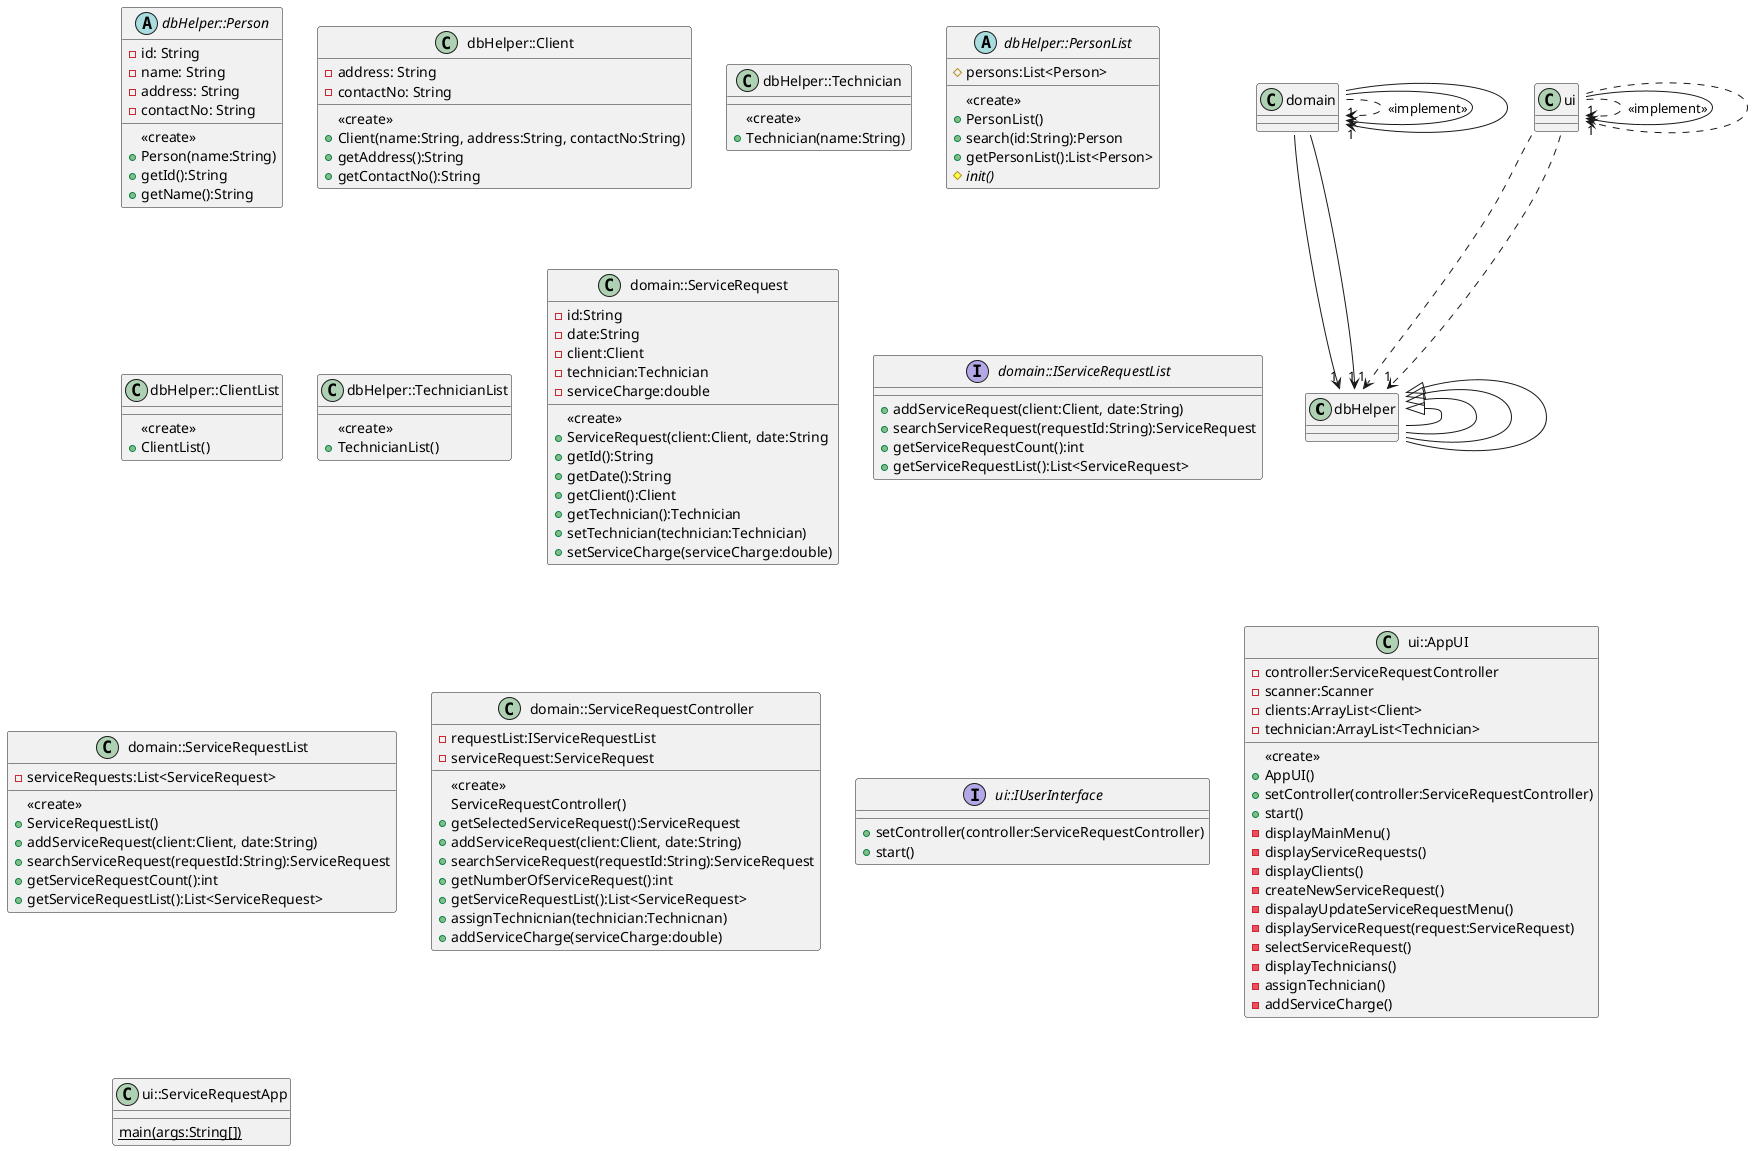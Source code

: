 @startuml
dbHelper::Person <|-- dbHelper::Client
dbHelper::Person <|-- dbHelper::Technician

dbHelper::PersonList <|-- dbHelper::ClientList
dbHelper::PersonList <|-- dbHelper::TechnicianList

domain::ServiceRequest --> "1" dbHelper::Technician
domain::ServiceRequest --> "1" dbHelper::Client

domain::ServiceRequestList ..> domain::IServiceRequestList : <<implement>>

domain::ServiceRequestController --> "1" domain::ServiceRequest
domain::ServiceRequestController --> "1" domain::IServiceRequestList

ui::AppUI ..> ui::IUserInterface : <<implement>>
ui::ServiceRequestApp --> "1" ui::IUserInterface
ui::ServiceRequestApp ..> "1" dbHelper::TechnicianList
ui::ServiceRequestApp ..> "1" dbHelper::ClientList
ui::ServiceRequestApp ..> "1" ui::AppUI

abstract class dbHelper::Person{
 -id: String
 -name: String
 -address: String
 -contactNo: String
 {method}<<create>>
 +Person(name:String)
 +getId():String
 +getName():String
}

class dbHelper::Client{
 -address: String
 -contactNo: String
 {method}<<create>>
 +Client(name:String, address:String, contactNo:String)
 +getAddress():String
 +getContactNo():String
}

class dbHelper::Technician{
 {method}<<create>>
 +Technician(name:String)
}

abstract class dbHelper::PersonList{
 #persons:List<Person>
 {method}<<create>>
 +PersonList()
 +search(id:String):Person
 +getPersonList():List<Person>
 #{abstract}init()
}

class dbHelper::ClientList{
 {method}<<create>>
 +ClientList()
}

class dbHelper::TechnicianList{
 {method}<<create>>
 +TechnicianList()
}

class domain::ServiceRequest{
 -id:String
 -date:String
 -client:Client
 -technician:Technician
 -serviceCharge:double
 {method}<<create>>
 +ServiceRequest(client:Client, date:String
 +getId():String
 +getDate():String
 +getClient():Client
 +getTechnician():Technician
 +setTechnician(technician:Technician)
 +setServiceCharge(serviceCharge:double)
}

interface domain::IServiceRequestList{
+addServiceRequest(client:Client, date:String)
+searchServiceRequest(requestId:String):ServiceRequest
+getServiceRequestCount():int
+getServiceRequestList():List<ServiceRequest>
}


class domain::ServiceRequestList{
 -serviceRequests:List<ServiceRequest>
 {method}<<create>>
 +ServiceRequestList()
 +addServiceRequest(client:Client, date:String)
 +searchServiceRequest(requestId:String):ServiceRequest
 +getServiceRequestCount():int
 +getServiceRequestList():List<ServiceRequest>
}

class domain::ServiceRequestController{
 -requestList:IServiceRequestList
 -serviceRequest:ServiceRequest
 {method}<<create>>
 ServiceRequestController()
 +getSelectedServiceRequest():ServiceRequest
 +addServiceRequest(client:Client, date:String)
 +searchServiceRequest(requestId:String):ServiceRequest
 +getNumberOfServiceRequest():int
 +getServiceRequestList():List<ServiceRequest>
 +assignTechnicnian(technician:Technicnan)
 +addServiceCharge(serviceCharge:double)
}

interface ui::IUserInterface{
 +setController(controller:ServiceRequestController)
 +start()
}

class ui::AppUI{
 -controller:ServiceRequestController
 -scanner:Scanner
 -clients:ArrayList<Client>
 -technician:ArrayList<Technician>
 {method}<<create>>
 +AppUI()
 +setController(controller:ServiceRequestController)
 +start()
 -displayMainMenu()
 -displayServiceRequests()
 -displayClients()
 -createNewServiceRequest()
 -dispalayUpdateServiceRequestMenu()
 -displayServiceRequest(request:ServiceRequest)
 -selectServiceRequest()
 -displayTechnicians()
 -assignTechnician()
 -addServiceCharge()
}

class ui::ServiceRequestApp{
 {static} main(args:String[])
}
@enduml